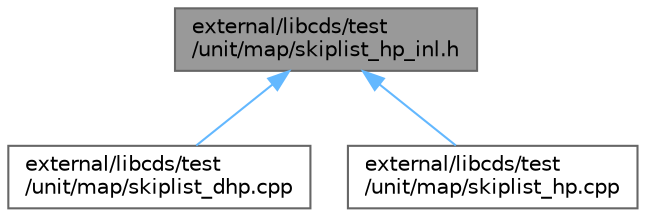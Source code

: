 digraph "external/libcds/test/unit/map/skiplist_hp_inl.h"
{
 // LATEX_PDF_SIZE
  bgcolor="transparent";
  edge [fontname=Helvetica,fontsize=10,labelfontname=Helvetica,labelfontsize=10];
  node [fontname=Helvetica,fontsize=10,shape=box,height=0.2,width=0.4];
  Node1 [id="Node000001",label="external/libcds/test\l/unit/map/skiplist_hp_inl.h",height=0.2,width=0.4,color="gray40", fillcolor="grey60", style="filled", fontcolor="black",tooltip=" "];
  Node1 -> Node2 [id="edge1_Node000001_Node000002",dir="back",color="steelblue1",style="solid",tooltip=" "];
  Node2 [id="Node000002",label="external/libcds/test\l/unit/map/skiplist_dhp.cpp",height=0.2,width=0.4,color="grey40", fillcolor="white", style="filled",URL="$map_2skiplist__dhp_8cpp.html",tooltip=" "];
  Node1 -> Node3 [id="edge2_Node000001_Node000003",dir="back",color="steelblue1",style="solid",tooltip=" "];
  Node3 [id="Node000003",label="external/libcds/test\l/unit/map/skiplist_hp.cpp",height=0.2,width=0.4,color="grey40", fillcolor="white", style="filled",URL="$map_2skiplist__hp_8cpp.html",tooltip=" "];
}
